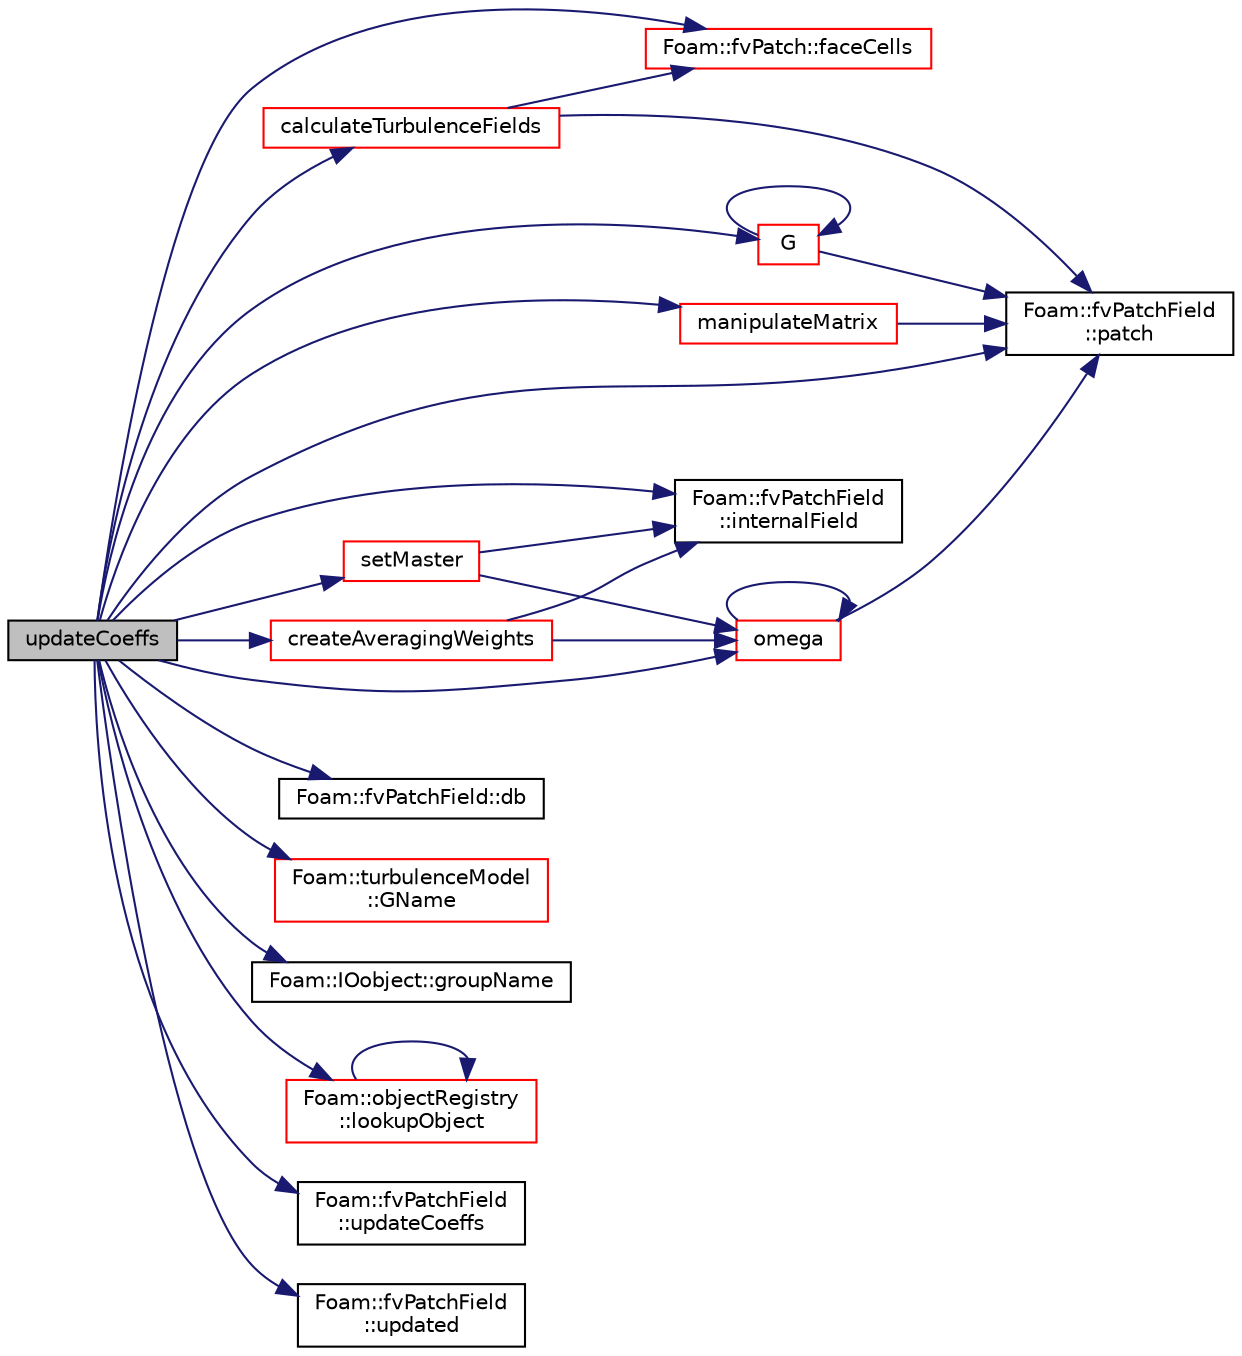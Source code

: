 digraph "updateCoeffs"
{
  bgcolor="transparent";
  edge [fontname="Helvetica",fontsize="10",labelfontname="Helvetica",labelfontsize="10"];
  node [fontname="Helvetica",fontsize="10",shape=record];
  rankdir="LR";
  Node1 [label="updateCoeffs",height=0.2,width=0.4,color="black", fillcolor="grey75", style="filled", fontcolor="black"];
  Node1 -> Node2 [color="midnightblue",fontsize="10",style="solid",fontname="Helvetica"];
  Node2 [label="calculateTurbulenceFields",height=0.2,width=0.4,color="red",URL="$a01753.html#ad354b2bce4bd90afc465c2dff69b24d6",tooltip="Main driver to calculate the turbulence fields. "];
  Node2 -> Node3 [color="midnightblue",fontsize="10",style="solid",fontname="Helvetica"];
  Node3 [label="Foam::fvPatch::faceCells",height=0.2,width=0.4,color="red",URL="$a00902.html#a7cbd3f7d875089fbed897f536ef662c9",tooltip="Return faceCells. "];
  Node2 -> Node4 [color="midnightblue",fontsize="10",style="solid",fontname="Helvetica"];
  Node4 [label="Foam::fvPatchField\l::patch",height=0.2,width=0.4,color="black",URL="$a00903.html#ad735de1fbd0f85c12ad0c37deb62d22c",tooltip="Return patch. "];
  Node1 -> Node5 [color="midnightblue",fontsize="10",style="solid",fontname="Helvetica"];
  Node5 [label="createAveragingWeights",height=0.2,width=0.4,color="red",URL="$a01753.html#a7e3f26a2eb2d1d475fca3c80c5fa26f0",tooltip="Create the averaging weights for cells which are bounded by. "];
  Node5 -> Node6 [color="midnightblue",fontsize="10",style="solid",fontname="Helvetica"];
  Node6 [label="Foam::fvPatchField\l::internalField",height=0.2,width=0.4,color="black",URL="$a00903.html#a056e84dcb5528510380d895b0ba36f3e",tooltip="Return dimensioned internal field reference. "];
  Node5 -> Node7 [color="midnightblue",fontsize="10",style="solid",fontname="Helvetica"];
  Node7 [label="omega",height=0.2,width=0.4,color="red",URL="$a01753.html#a0a19ade47a22371d23b806d6b945dc4a",tooltip="Return non-const access to the master&#39;s omega field. "];
  Node7 -> Node7 [color="midnightblue",fontsize="10",style="solid",fontname="Helvetica"];
  Node7 -> Node4 [color="midnightblue",fontsize="10",style="solid",fontname="Helvetica"];
  Node1 -> Node8 [color="midnightblue",fontsize="10",style="solid",fontname="Helvetica"];
  Node8 [label="Foam::fvPatchField::db",height=0.2,width=0.4,color="black",URL="$a00903.html#adf469b34fcd0250cef43ac4ce3f153ab",tooltip="Return local objectRegistry. "];
  Node1 -> Node3 [color="midnightblue",fontsize="10",style="solid",fontname="Helvetica"];
  Node1 -> Node9 [color="midnightblue",fontsize="10",style="solid",fontname="Helvetica"];
  Node9 [label="G",height=0.2,width=0.4,color="red",URL="$a01753.html#ad35ace611250c5f497f21747c0920fec",tooltip="Return non-const access to the master&#39;s G field. "];
  Node9 -> Node9 [color="midnightblue",fontsize="10",style="solid",fontname="Helvetica"];
  Node9 -> Node4 [color="midnightblue",fontsize="10",style="solid",fontname="Helvetica"];
  Node1 -> Node10 [color="midnightblue",fontsize="10",style="solid",fontname="Helvetica"];
  Node10 [label="Foam::turbulenceModel\l::GName",height=0.2,width=0.4,color="red",URL="$a02791.html#a498c450e16a285ade0706f5a9062e14a",tooltip="Helper function to return the name of the turbulence G field. "];
  Node1 -> Node11 [color="midnightblue",fontsize="10",style="solid",fontname="Helvetica"];
  Node11 [label="Foam::IOobject::groupName",height=0.2,width=0.4,color="black",URL="$a01203.html#ad5705e6da2a025ad75b4cf5d748d7d30"];
  Node1 -> Node6 [color="midnightblue",fontsize="10",style="solid",fontname="Helvetica"];
  Node1 -> Node12 [color="midnightblue",fontsize="10",style="solid",fontname="Helvetica"];
  Node12 [label="Foam::objectRegistry\l::lookupObject",height=0.2,width=0.4,color="red",URL="$a01735.html#affcae20935bdf1726ec1f822228a2330",tooltip="Lookup and return the object of the given Type. "];
  Node12 -> Node12 [color="midnightblue",fontsize="10",style="solid",fontname="Helvetica"];
  Node1 -> Node13 [color="midnightblue",fontsize="10",style="solid",fontname="Helvetica"];
  Node13 [label="manipulateMatrix",height=0.2,width=0.4,color="red",URL="$a01753.html#a3f0cafc1e1afd9a71ada8385e3fa343a",tooltip="Manipulate matrix. "];
  Node13 -> Node4 [color="midnightblue",fontsize="10",style="solid",fontname="Helvetica"];
  Node1 -> Node7 [color="midnightblue",fontsize="10",style="solid",fontname="Helvetica"];
  Node1 -> Node4 [color="midnightblue",fontsize="10",style="solid",fontname="Helvetica"];
  Node1 -> Node14 [color="midnightblue",fontsize="10",style="solid",fontname="Helvetica"];
  Node14 [label="setMaster",height=0.2,width=0.4,color="red",URL="$a01753.html#af62f4355fcee4da87dbdf3b365d3d73a",tooltip="Set the master patch - master is responsible for updating all. "];
  Node14 -> Node6 [color="midnightblue",fontsize="10",style="solid",fontname="Helvetica"];
  Node14 -> Node7 [color="midnightblue",fontsize="10",style="solid",fontname="Helvetica"];
  Node1 -> Node15 [color="midnightblue",fontsize="10",style="solid",fontname="Helvetica"];
  Node15 [label="Foam::fvPatchField\l::updateCoeffs",height=0.2,width=0.4,color="black",URL="$a00903.html#a7e24eafac629d3733181cd942d4c902f",tooltip="Update the coefficients associated with the patch field. "];
  Node1 -> Node16 [color="midnightblue",fontsize="10",style="solid",fontname="Helvetica"];
  Node16 [label="Foam::fvPatchField\l::updated",height=0.2,width=0.4,color="black",URL="$a00903.html#a087516fc8e0613b0bf49ac8fc4b30fff",tooltip="Return true if the boundary condition has already been updated. "];
}

